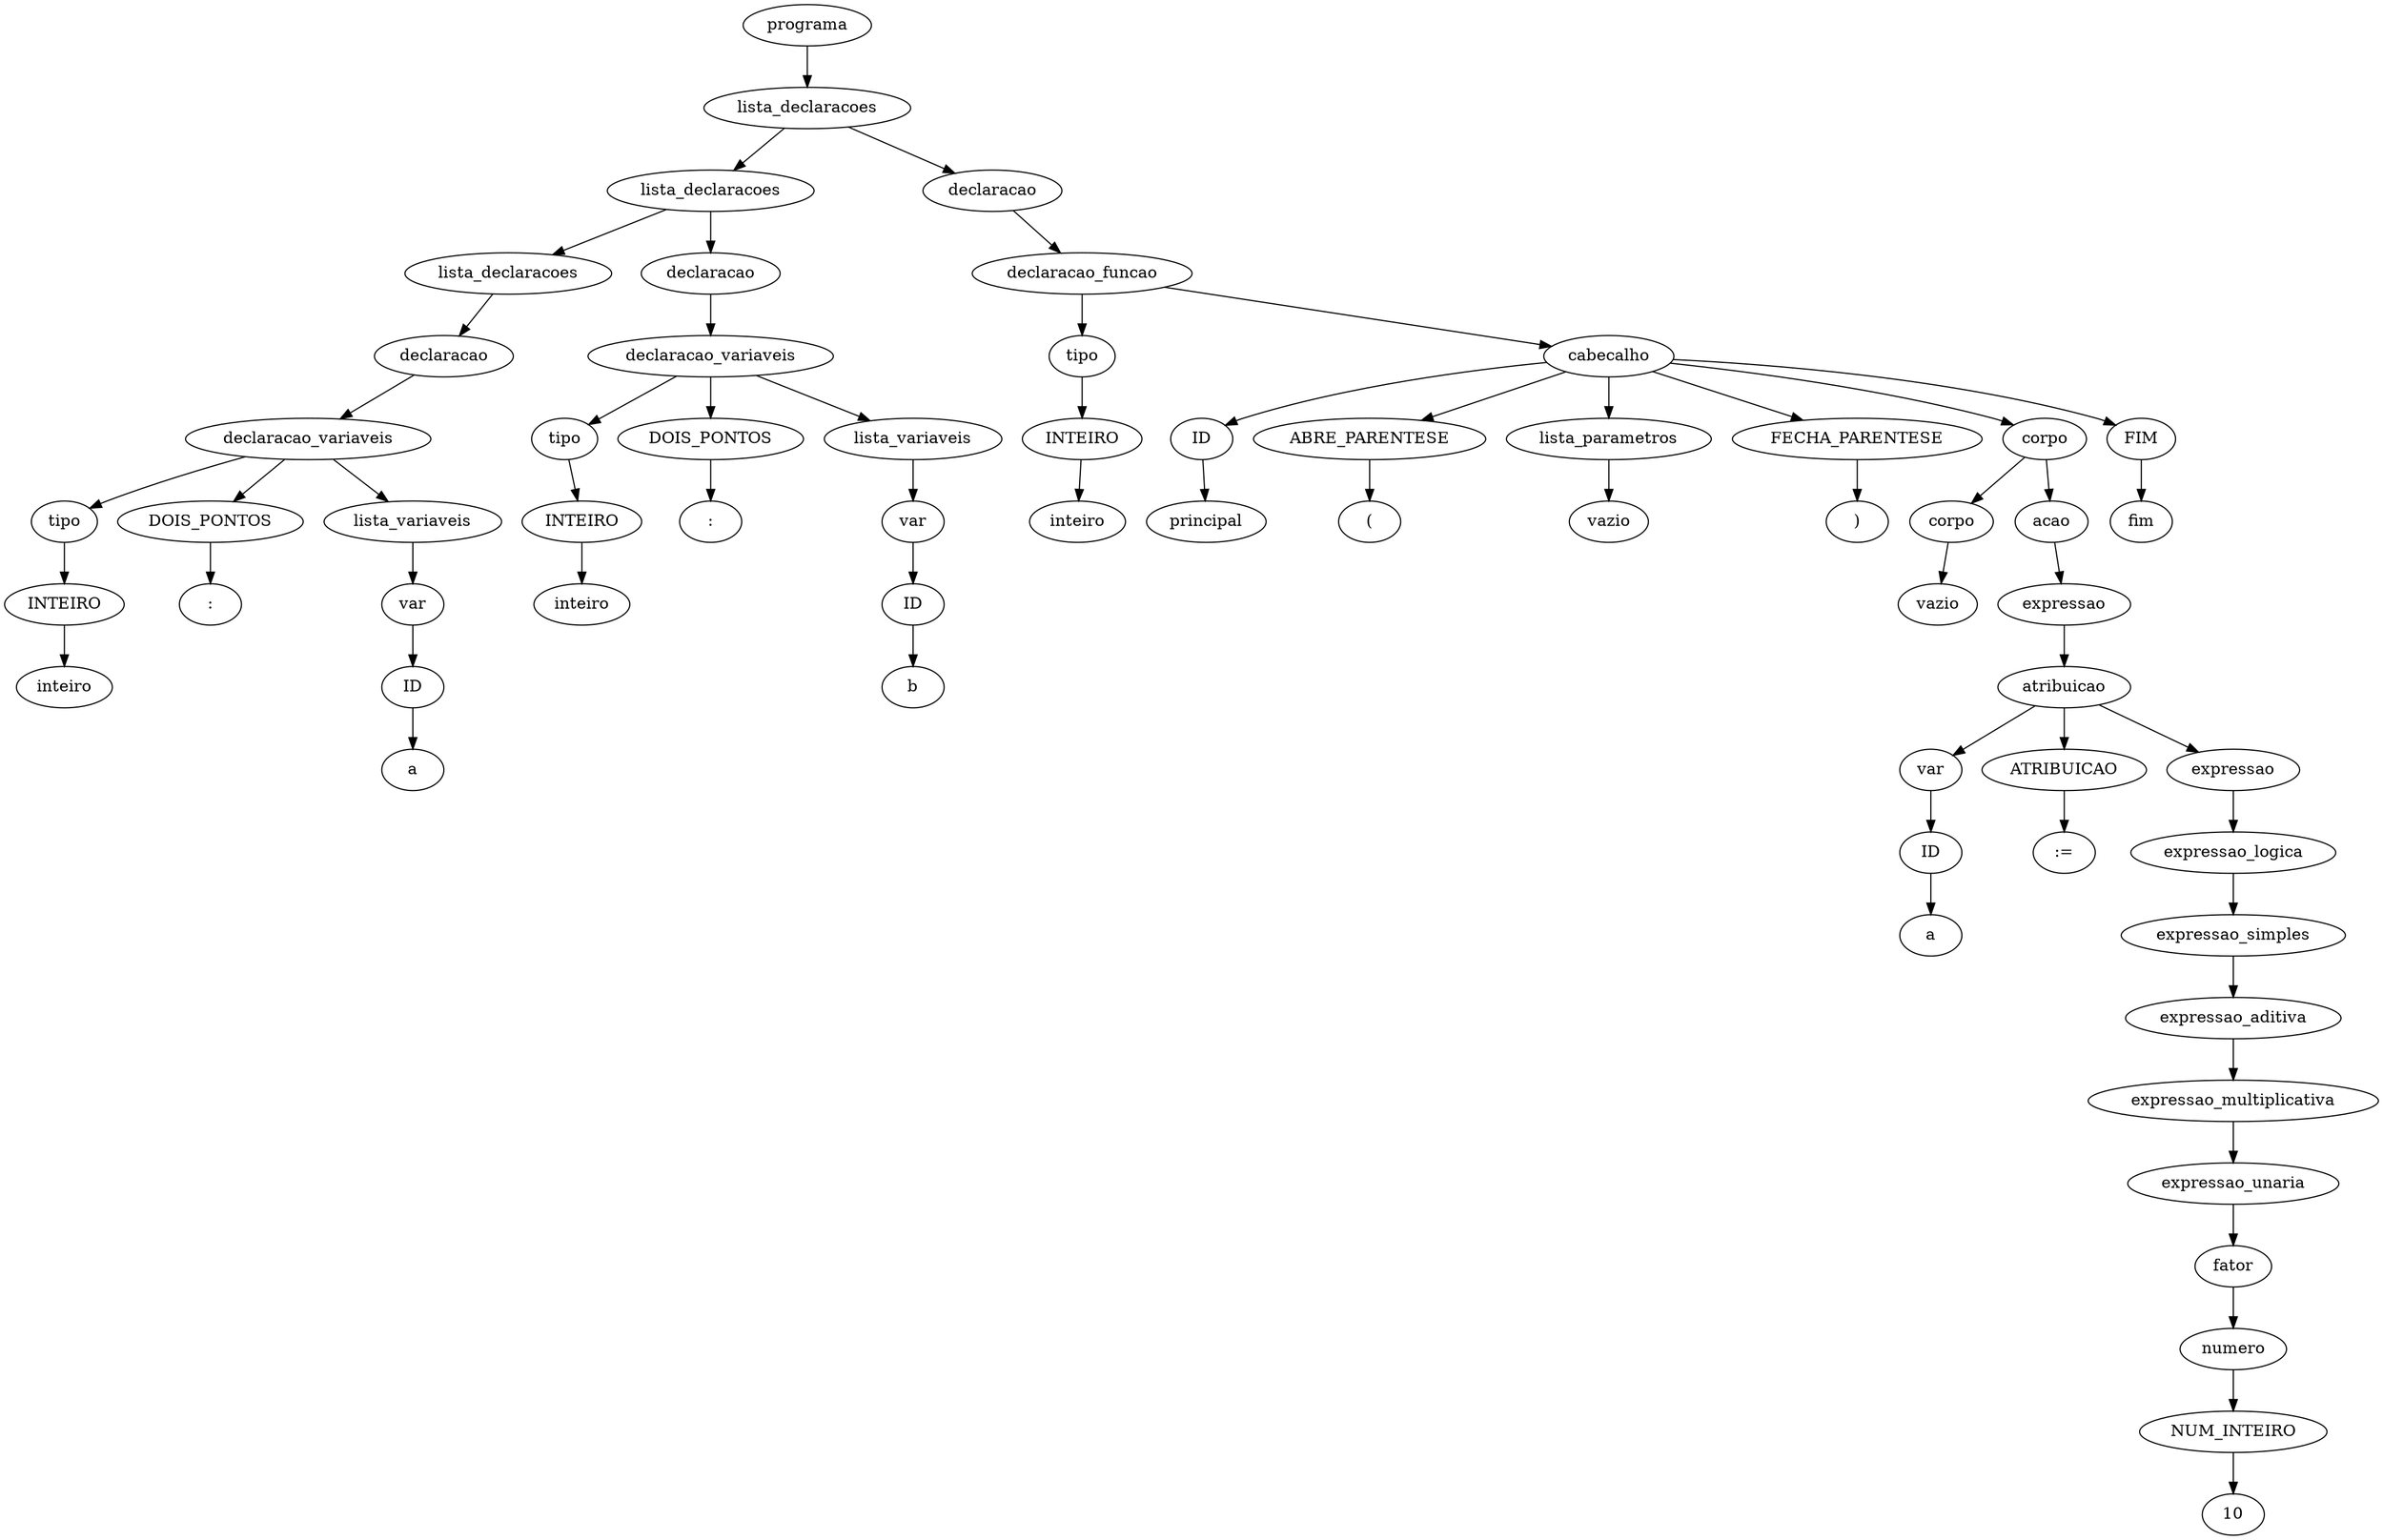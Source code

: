digraph tree {
    "0x0" [label="programa"];
    "0x1" [label="lista_declaracoes"];
    "0x2" [label="lista_declaracoes"];
    "0x3" [label="lista_declaracoes"];
    "0x4" [label="declaracao"];
    "0x5" [label="declaracao_variaveis"];
    "0x6" [label="tipo"];
    "0x7" [label="INTEIRO"];
    "0x8" [label="inteiro"];
    "0x9" [label="DOIS_PONTOS"];
    "0xa" [label=":"];
    "0xb" [label="lista_variaveis"];
    "0xc" [label="var"];
    "0xd" [label="ID"];
    "0xe" [label="a"];
    "0xf" [label="declaracao"];
    "0x10" [label="declaracao_variaveis"];
    "0x11" [label="tipo"];
    "0x12" [label="INTEIRO"];
    "0x13" [label="inteiro"];
    "0x14" [label="DOIS_PONTOS"];
    "0x15" [label=":"];
    "0x16" [label="lista_variaveis"];
    "0x17" [label="var"];
    "0x18" [label="ID"];
    "0x19" [label="b"];
    "0x1a" [label="declaracao"];
    "0x1b" [label="declaracao_funcao"];
    "0x1c" [label="tipo"];
    "0x1d" [label="INTEIRO"];
    "0x1e" [label="inteiro"];
    "0x1f" [label="cabecalho"];
    "0x20" [label="ID"];
    "0x21" [label="principal"];
    "0x22" [label="ABRE_PARENTESE"];
    "0x23" [label="("];
    "0x24" [label="lista_parametros"];
    "0x25" [label="vazio"];
    "0x26" [label="FECHA_PARENTESE"];
    "0x27" [label=")"];
    "0x28" [label="corpo"];
    "0x29" [label="corpo"];
    "0x2a" [label="vazio"];
    "0x2b" [label="acao"];
    "0x2c" [label="expressao"];
    "0x2d" [label="atribuicao"];
    "0x2e" [label="var"];
    "0x2f" [label="ID"];
    "0x30" [label="a"];
    "0x31" [label="ATRIBUICAO"];
    "0x32" [label=":="];
    "0x33" [label="expressao"];
    "0x34" [label="expressao_logica"];
    "0x35" [label="expressao_simples"];
    "0x36" [label="expressao_aditiva"];
    "0x37" [label="expressao_multiplicativa"];
    "0x38" [label="expressao_unaria"];
    "0x39" [label="fator"];
    "0x3a" [label="numero"];
    "0x3b" [label="NUM_INTEIRO"];
    "0x3c" [label="10"];
    "0x3d" [label="FIM"];
    "0x3e" [label="fim"];
    "0x0" -> "0x1";
    "0x1" -> "0x2";
    "0x1" -> "0x1a";
    "0x2" -> "0x3";
    "0x2" -> "0xf";
    "0x3" -> "0x4";
    "0x4" -> "0x5";
    "0x5" -> "0x6";
    "0x5" -> "0x9";
    "0x5" -> "0xb";
    "0x6" -> "0x7";
    "0x7" -> "0x8";
    "0x9" -> "0xa";
    "0xb" -> "0xc";
    "0xc" -> "0xd";
    "0xd" -> "0xe";
    "0xf" -> "0x10";
    "0x10" -> "0x11";
    "0x10" -> "0x14";
    "0x10" -> "0x16";
    "0x11" -> "0x12";
    "0x12" -> "0x13";
    "0x14" -> "0x15";
    "0x16" -> "0x17";
    "0x17" -> "0x18";
    "0x18" -> "0x19";
    "0x1a" -> "0x1b";
    "0x1b" -> "0x1c";
    "0x1b" -> "0x1f";
    "0x1c" -> "0x1d";
    "0x1d" -> "0x1e";
    "0x1f" -> "0x20";
    "0x1f" -> "0x22";
    "0x1f" -> "0x24";
    "0x1f" -> "0x26";
    "0x1f" -> "0x28";
    "0x1f" -> "0x3d";
    "0x20" -> "0x21";
    "0x22" -> "0x23";
    "0x24" -> "0x25";
    "0x26" -> "0x27";
    "0x28" -> "0x29";
    "0x28" -> "0x2b";
    "0x29" -> "0x2a";
    "0x2b" -> "0x2c";
    "0x2c" -> "0x2d";
    "0x2d" -> "0x2e";
    "0x2d" -> "0x31";
    "0x2d" -> "0x33";
    "0x2e" -> "0x2f";
    "0x2f" -> "0x30";
    "0x31" -> "0x32";
    "0x33" -> "0x34";
    "0x34" -> "0x35";
    "0x35" -> "0x36";
    "0x36" -> "0x37";
    "0x37" -> "0x38";
    "0x38" -> "0x39";
    "0x39" -> "0x3a";
    "0x3a" -> "0x3b";
    "0x3b" -> "0x3c";
    "0x3d" -> "0x3e";
}
